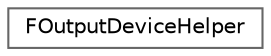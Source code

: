 digraph "Graphical Class Hierarchy"
{
 // INTERACTIVE_SVG=YES
 // LATEX_PDF_SIZE
  bgcolor="transparent";
  edge [fontname=Helvetica,fontsize=10,labelfontname=Helvetica,labelfontsize=10];
  node [fontname=Helvetica,fontsize=10,shape=box,height=0.2,width=0.4];
  rankdir="LR";
  Node0 [id="Node000000",label="FOutputDeviceHelper",height=0.2,width=0.4,color="grey40", fillcolor="white", style="filled",URL="$df/ddd/structFOutputDeviceHelper.html",tooltip="Helper functions used by FOutputDevice derived classes."];
}

